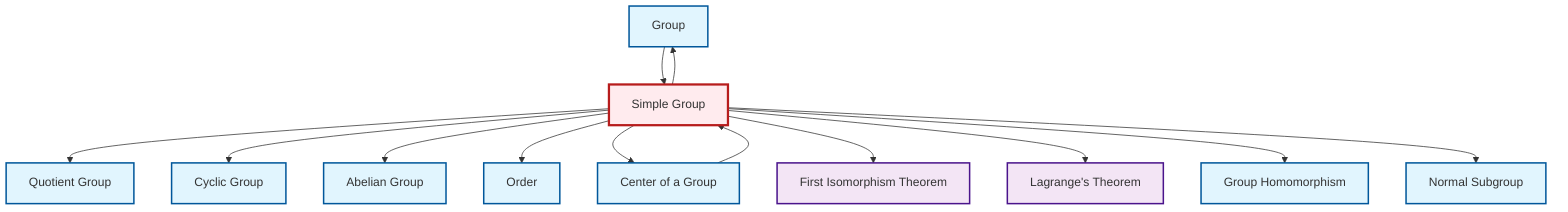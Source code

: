 graph TD
    classDef definition fill:#e1f5fe,stroke:#01579b,stroke-width:2px
    classDef theorem fill:#f3e5f5,stroke:#4a148c,stroke-width:2px
    classDef axiom fill:#fff3e0,stroke:#e65100,stroke-width:2px
    classDef example fill:#e8f5e9,stroke:#1b5e20,stroke-width:2px
    classDef current fill:#ffebee,stroke:#b71c1c,stroke-width:3px
    def-group["Group"]:::definition
    def-cyclic-group["Cyclic Group"]:::definition
    def-normal-subgroup["Normal Subgroup"]:::definition
    def-quotient-group["Quotient Group"]:::definition
    thm-lagrange["Lagrange's Theorem"]:::theorem
    def-order["Order"]:::definition
    def-abelian-group["Abelian Group"]:::definition
    def-homomorphism["Group Homomorphism"]:::definition
    def-simple-group["Simple Group"]:::definition
    thm-first-isomorphism["First Isomorphism Theorem"]:::theorem
    def-center-of-group["Center of a Group"]:::definition
    def-center-of-group --> def-simple-group
    def-simple-group --> def-quotient-group
    def-simple-group --> def-cyclic-group
    def-simple-group --> def-abelian-group
    def-simple-group --> def-order
    def-group --> def-simple-group
    def-simple-group --> def-center-of-group
    def-simple-group --> thm-first-isomorphism
    def-simple-group --> thm-lagrange
    def-simple-group --> def-homomorphism
    def-simple-group --> def-group
    def-simple-group --> def-normal-subgroup
    class def-simple-group current